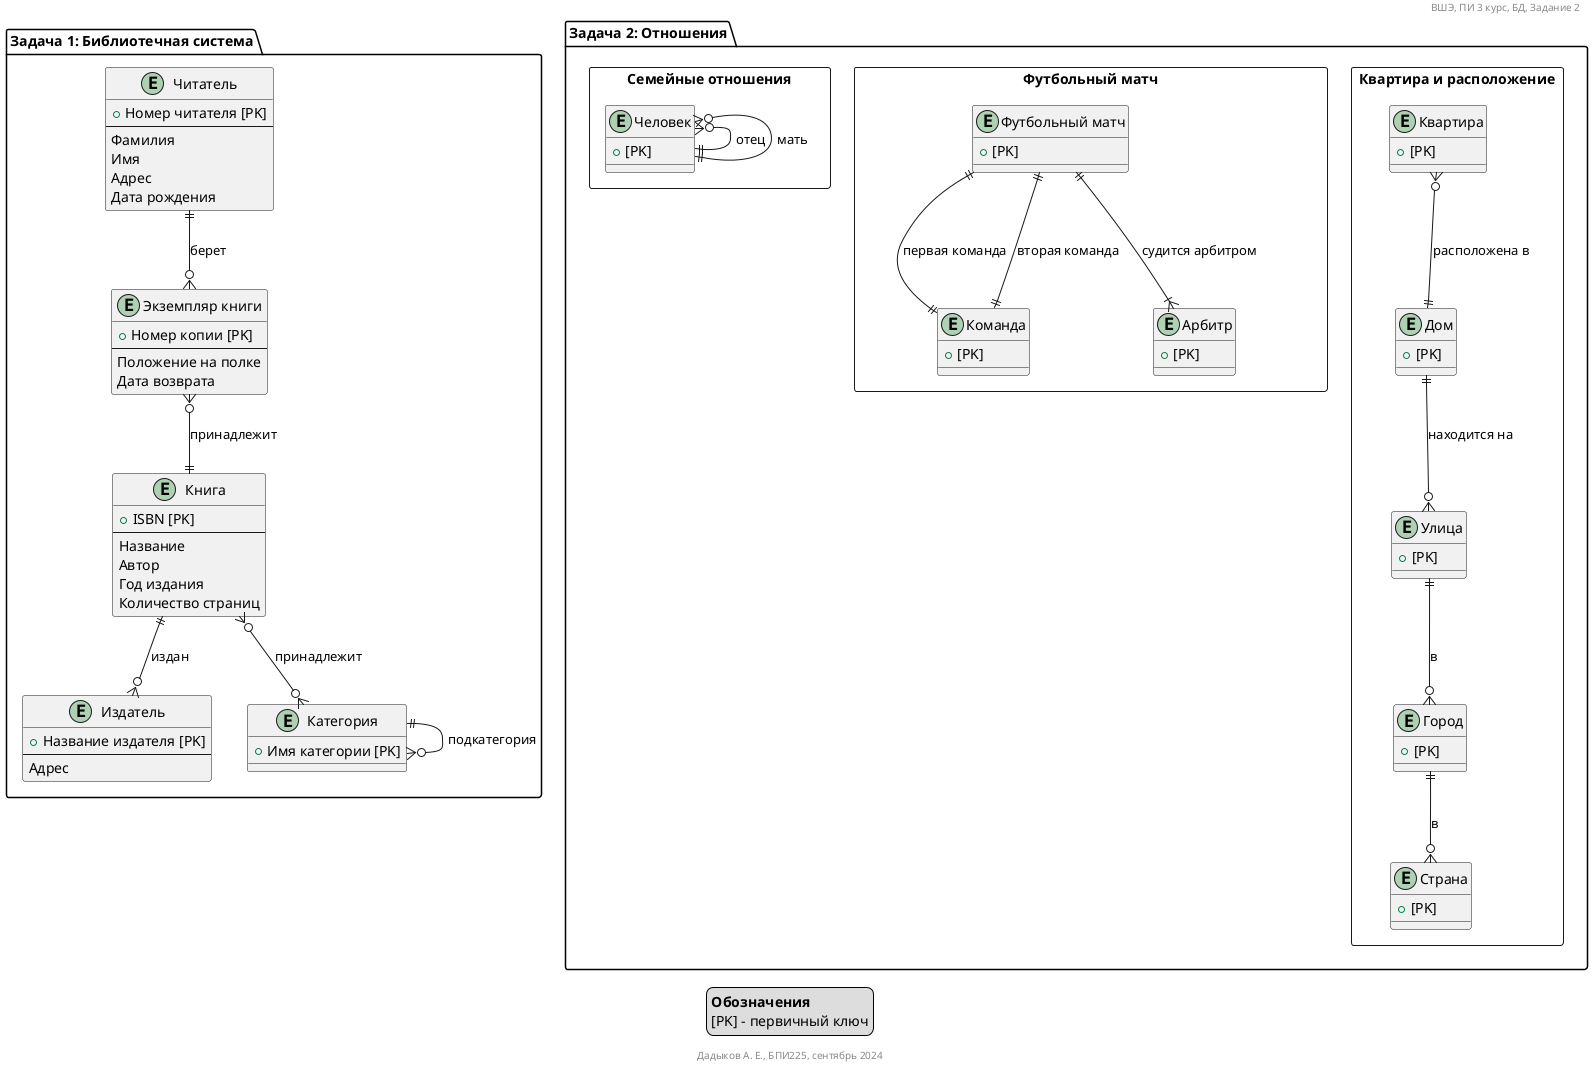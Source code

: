 @startuml
'Автор: Дадыков А. Е., 2024

header ВШЭ, ПИ 3 курс, БД, Задание 2

package "Задача 1: Библиотечная система" {
    entity "Экземпляр книги" as Copy {
        + Номер копии [PK]
        ---
        Положение на полке
        Дата возврата
    }

    entity "Книга" as Book {
        + ISBN [PK]
        ---
        Название
        Автор
        Год издания
        Количество страниц
    }

    entity "Издатель" as Publisher {
        + Название издателя [PK]
        ---
        Адрес
    }

    entity "Категория" as Category {
        + Имя категории [PK]
    }

    entity "Читатель" as Reader {
        + Номер читателя [PK]
        ---
        Фамилия
        Имя
        Адрес
        Дата рождения
    }

    Copy }o--|| Book : "принадлежит"
    Book ||--o{ Publisher : "издан"
    Book }o--o{ Category : "принадлежит"
    Category ||--o{ Category : "подкатегория"
    Reader ||--o{ Copy : "берет"
}

package "Задача 2: Отношения" {
    rectangle "Квартира и расположение" {
        entity "Квартира" as Apartment {
            + [PK]
        }

        entity "Дом" as Building {
            + [PK]
        }

        entity "Улица" as Street {
            + [PK]
        }

        entity "Город" as City {
            + [PK]
        }

        entity "Страна" as Country {
            + [PK]
        }

        Apartment }o--|| Building : "расположена в"
        Building ||--o{ Street : "находится на"
        Street ||--o{ City : "в"
        City ||--o{ Country : "в"
    }

    rectangle "Футбольный матч" {
        entity "Команда" as Team {
            + [PK]
        }

        entity "Арбитр" as Referee {
            + [PK]
        }

        entity "Футбольный матч" as Match {
            + [PK]
        }

        Match ||--|| Team : "первая команда"
        Match ||--|| Team : "вторая команда"
        Match ||--|{ Referee : "судится арбитром"
    }

    rectangle "Семейные отношения" {
        entity "Человек" as Person {
            + [PK]
        }

        Person }o--|| Person : "отец"
        Person }o--|| Person : "мать"
    }
}

legend
    <b>Обозначения</b>
    [PK] - первичный ключ
endlegend

footer Дадыков А. Е., БПИ225, сентябрь 2024

@enduml

